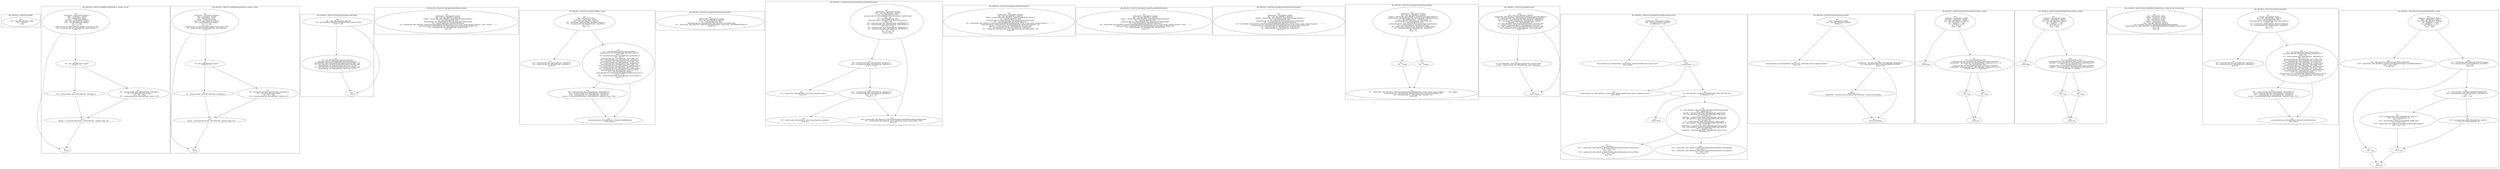 digraph "56.ts" {
subgraph "cluster_@ts_files/56.ts: %dflt.[static]%dflt()" {
  label="@ts_files/56.ts: %dflt.[static]%dflt()";
  Node33270 [label="id:0
      this = this: @ts_files/56.ts: %dflt
      TAG = 'DateUtil'
      return"];
}
subgraph "cluster_@ts_files/56.ts: DateUtil.%AM0$format([format_s], number, string)" {
  label="@ts_files/56.ts: DateUtil.%AM0$format([format_s], number, string)";
  Node57840 [label="id:0
      %closures0 = parameter0: [format_s]
      value = parameter1: number
      key = parameter2: string
      format_s = %closures0.format_s
      this = this: @ts_files/56.ts: DateUtil
      %0 = new @%unk/%unk: RegExp
      %1 = '(' + key
      %2 = %1 + ')'
      instanceinvoke %0.<@%unk/%unk: RegExp.constructor()>(%2)
      %3 = instanceinvoke %0.<@%unk/%unk: .test()>(format_s)
      if %3 != 0"];
  Node57841 [label="id:1
      return"];
  Node57842 [label="id:2
      %4 = key.<@%unk/%unk: .length>
      if %4 === 1"];
  Node57843 [label="id:3
      %5 = instanceinvoke value.<@%unk/%unk: .toString()>()"];
  Node57844 [label="id:4
      %6 = instanceinvoke value.<@%unk/%unk: .toString()>()
      %7 = %6.<@%unk/%unk: .length>
      %8 = '00' + value
      %5 = instanceinvoke %8.<@%unk/%unk: .substr()>(%7)"];
  Node57845 [label="id:5
      format_s = instanceinvoke format_s.<@%unk/%unk: .replace()>(key, %5)"];
  Node57840 -> Node57841;
  Node57840 -> Node57842;
  Node57842 -> Node57843;
  Node57842 -> Node57844;
  Node57843 -> Node57845;
  Node57844 -> Node57845;
  Node57845 -> Node57841;
}
subgraph "cluster_@ts_files/56.ts: DateUtil.%AM1$formats([format], number, string)" {
  label="@ts_files/56.ts: DateUtil.%AM1$formats([format], number, string)";
  Node56900 [label="id:0
      %closures0 = parameter0: [format]
      value = parameter1: number
      key = parameter2: string
      format = %closures0.format
      this = this: @ts_files/56.ts: DateUtil
      %0 = new @%unk/%unk: RegExp
      %1 = '(' + key
      %2 = %1 + ')'
      instanceinvoke %0.<@%unk/%unk: RegExp.constructor()>(%2)
      %3 = instanceinvoke %0.<@%unk/%unk: .test()>(format)
      if %3 != 0"];
  Node56901 [label="id:1
      return"];
  Node56902 [label="id:2
      %4 = key.<@%unk/%unk: .length>
      if %4 === 1"];
  Node56903 [label="id:3
      %5 = instanceinvoke value.<@%unk/%unk: .toString()>()"];
  Node56904 [label="id:4
      %6 = instanceinvoke value.<@%unk/%unk: .toString()>()
      %7 = %6.<@%unk/%unk: .length>
      %8 = '00' + value
      %5 = instanceinvoke %8.<@%unk/%unk: .substr()>(%7)"];
  Node56905 [label="id:5
      format = instanceinvoke format.<@%unk/%unk: .replace()>(key, %5)"];
  Node56900 -> Node56901;
  Node56900 -> Node56902;
  Node56902 -> Node56903;
  Node56902 -> Node56904;
  Node56903 -> Node56905;
  Node56904 -> Node56905;
  Node56905 -> Node56901;
}
subgraph "cluster_@ts_files/56.ts: DateUtil.[static]initLanguageLocalesMap()" {
  label="@ts_files/56.ts: DateUtil.[static]initLanguageLocalesMap()";
  Node54300 [label="id:0
      this = this: @ts_files/56.ts: DateUtil
      %0 = @ts_files/56.ts: DateUtil.[static]LANGUAGE_LOCALES_MAP
      if %0 == null"];
  Node54301 [label="id:1
      %1 = new @%unk/%unk: Map<string,string>
      instanceinvoke %1.<@%unk/%unk: Map.constructor()>()
      @ts_files/56.ts: DateUtil.[static]LANGUAGE_LOCALES_MAP = %1
      %2 = @ts_files/56.ts: DateUtil.[static]LANGUAGE_LOCALES_MAP
      instanceinvoke %2.<@%unk/%unk: .set()>('zh', 'zh-CN')
      %3 = @ts_files/56.ts: DateUtil.[static]LANGUAGE_LOCALES_MAP
      instanceinvoke %3.<@%unk/%unk: .set()>('en', 'en-US')"];
  Node54302 [label="id:2
      return"];
  Node54300 -> Node54301;
  Node54300 -> Node54302;
  Node54301 -> Node54302;
}
subgraph "cluster_@ts_files/56.ts: DateUtil.[static]getLocalizedDate(number)" {
  label="@ts_files/56.ts: DateUtil.[static]getLocalizedDate(number)";
  Node54670 [label="id:0
      milliseconds = parameter0: number
      this = this: @ts_files/56.ts: DateUtil
      locales = staticinvoke <@ts_files/56.ts: DateUtil.[static]getLocales()>()
      %0 = new @%unk/%unk: Date
      instanceinvoke %0.<@%unk/%unk: Date.constructor()>(milliseconds)
      %1 = new @%unk/%unk: Intl.DateTimeFormat
      %2 = staticinvoke <@ts_files/56.ts: DateUtil.[static]buildDateTimeOpt(string, string, string, string, string)>('numeric', 'long', 'numeric', '', '')
      instanceinvoke %1.<@%unk/%unk: Intl.DateTimeFormat.constructor()>(locales, %2)
      %3 = instanceinvoke %1.<@%unk/%unk: .format()>(%0)
      return %3"];
}
subgraph "cluster_@ts_files/56.ts: DateUtil.[static]format(Date, string)" {
  label="@ts_files/56.ts: DateUtil.[static]format(Date, string)";
  Node49670 [label="id:0
      time = parameter0: Date
      format_s = parameter1: string
      this = this: @ts_files/56.ts: DateUtil
      %0 = staticinvoke <@%unk/%unk: .Boolean()>(format_s)
      %1 = instanceinvoke %0.<@%unk/%unk: .valueOf()>()
      %2 = !%1
      if %2 != 0"];
  Node49671 [label="id:1
      %3 = instanceinvoke time.<@%unk/%unk: .valueOf()>()
      %4 = instanceinvoke %3.<@%unk/%unk: .toString()>()
      return %4"];
  Node49672 [label="id:2
      %5 = new @%unk/%unk: Map<string,number>
      instanceinvoke %5.<@%unk/%unk: Map.constructor()>()
      opts = %5
      %6 = instanceinvoke time.<@%unk/%unk: .getMonth()>()
      %7 = %6 + 1
      instanceinvoke opts.<@%unk/%unk: .set()>('MM', %7)
      %8 = instanceinvoke time.<@%unk/%unk: .getDate()>()
      instanceinvoke opts.<@%unk/%unk: .set()>('dd', %8)
      %9 = instanceinvoke time.<@%unk/%unk: .getHours()>()
      instanceinvoke opts.<@%unk/%unk: .set()>('HH', %9)
      %10 = instanceinvoke time.<@%unk/%unk: .getMinutes()>()
      instanceinvoke opts.<@%unk/%unk: .set()>('mm', %10)
      %11 = instanceinvoke time.<@%unk/%unk: .getSeconds()>()
      instanceinvoke opts.<@%unk/%unk: .set()>('ss', %11)
      %12 = new @%unk/%unk: RegExp
      instanceinvoke %12.<@%unk/%unk: RegExp.constructor()>('/(y+)/')
      check = %12
      %13 = instanceinvoke check.<@%unk/%unk: .test()>(format_s)
      if %13 != 0"];
  Node49673 [label="id:3
      %14 = instanceinvoke time.<@%unk/%unk: .getFullYear()>()
      %15 = instanceinvoke %14.<@%unk/%unk: .toString()>()
      %16 = instanceinvoke %15.<@%unk/%unk: .substr()>(0)
      format_s = instanceinvoke format_s.<@%unk/%unk: .replace()>('yyyy', %16)"];
  Node49674 [label="id:4
      instanceinvoke opts.<@%unk/%unk: .forEach()>(%AM0$format)
      return format_s"];
  Node49670 -> Node49671;
  Node49670 -> Node49672;
  Node49672 -> Node49673;
  Node49672 -> Node49674;
  Node49673 -> Node49674;
}
subgraph "cluster_@ts_files/56.ts: DateUtil.[static]getDateTimeFormat(number)" {
  label="@ts_files/56.ts: DateUtil.[static]getDateTimeFormat(number)";
  Node55640 [label="id:0
      milliseconds = parameter0: number
      this = this: @ts_files/56.ts: DateUtil
      %0 = new @%unk/%unk: Date
      instanceinvoke %0.<@%unk/%unk: Date.constructor()>(milliseconds)
      %1 = staticinvoke <@ts_files/56.ts: DateUtil.[static]format(Date, string)>(%0, 'yyyy/MM/dd HH:mm:ss')
      return %1"];
}
subgraph "cluster_@ts_files/56.ts: DateUtil.[static]getGroupDataLocalizedDate(number)" {
  label="@ts_files/56.ts: DateUtil.[static]getGroupDataLocalizedDate(number)";
  Node63700 [label="id:0
      milliseconds = parameter0: number
      this = this: @ts_files/56.ts: DateUtil
      %0 = new @%unk/%unk: Date
      instanceinvoke %0.<@%unk/%unk: Date.constructor()>(milliseconds)
      date = %0
      %1 = new @%unk/%unk: Date
      instanceinvoke %1.<@%unk/%unk: Date.constructor()>()
      today = %1
      %2 = instanceinvoke date.<@%unk/%unk: .getFullYear()>()
      %3 = instanceinvoke today.<@%unk/%unk: .getFullYear()>()
      %4 = %2 === %3
      %5 = instanceinvoke date.<@%unk/%unk: .getMonth()>()
      %6 = instanceinvoke today.<@%unk/%unk: .getMonth()>()
      %7 = %5 === %6
      %8 = %4 && %7
      if %8 != false"];
  Node63701 [label="id:1
      %9 = instanceinvoke date.<@%unk/%unk: .getDate()>()
      %10 = instanceinvoke today.<@%unk/%unk: .getDate()>()
      if %9 === %10"];
  Node63702 [label="id:2
      %11 = staticinvoke <@%unk/%unk: .$r()>('app.string.date_today')
      return %11"];
  Node63703 [label="id:3
      %12 = instanceinvoke today.<@%unk/%unk: .getDate()>()
      %13 = instanceinvoke date.<@%unk/%unk: .getDate()>()
      %14 = %12 - %13
      if %14 === 1"];
  Node63704 [label="id:4
      %15 = staticinvoke <@%unk/%unk: .$r()>('app.string.date_yesterday')
      return %15"];
  Node63705 [label="id:5
      %16 = staticinvoke <@ts_files/56.ts: DateUtil.[static]getLocalizedDate(number)>(milliseconds)
      %17 = staticinvoke <@%unk/%unk: .$r()>('app.string.common_place_holder', %16)
      return %17"];
  Node63700 -> Node63701;
  Node63700 -> Node63705;
  Node63701 -> Node63702;
  Node63701 -> Node63703;
  Node63703 -> Node63704;
  Node63703 -> Node63705;
}
subgraph "cluster_@ts_files/56.ts: DateUtil.[static]getLocalizedYear(number)" {
  label="@ts_files/56.ts: DateUtil.[static]getLocalizedYear(number)";
  Node54860 [label="id:0
      milliseconds = parameter0: number
      this = this: @ts_files/56.ts: DateUtil
      locales = staticinvoke <@ts_files/56.ts: DateUtil.[static]getLocales()>()
      %0 = new @%unk/%unk: Date
      instanceinvoke %0.<@%unk/%unk: Date.constructor()>(milliseconds)
      %1 = new @%unk/%unk: Intl.DateTimeFormat
      %2 = staticinvoke <@ts_files/56.ts: DateUtil.[static]buildDateTimeOpt(string, string, string, string, string)>('numeric', '', '', '', '')
      instanceinvoke %1.<@%unk/%unk: Intl.DateTimeFormat.constructor()>(locales, %2)
      yearText = instanceinvoke %1.<@%unk/%unk: .format()>(%0)
      %3 = instanceinvoke yearText.<@%unk/%unk: .toString()>()
      %4 = staticinvoke <@%unk/%unk: .$r()>('app.string.common_place_holder', %3)
      return %4"];
}
subgraph "cluster_@ts_files/56.ts: DateUtil.[static]getLocalizedYearAndMonth(number)" {
  label="@ts_files/56.ts: DateUtil.[static]getLocalizedYearAndMonth(number)";
  Node62790 [label="id:0
      milliseconds = parameter0: number
      this = this: @ts_files/56.ts: DateUtil
      locales = staticinvoke <@ts_files/56.ts: DateUtil.[static]getLocales()>()
      %0 = new @%unk/%unk: Date
      instanceinvoke %0.<@%unk/%unk: Date.constructor()>(milliseconds)
      %1 = new @%unk/%unk: Intl.DateTimeFormat
      %2 = staticinvoke <@ts_files/56.ts: DateUtil.[static]buildDateTimeOpt(string, string, string, string, string)>('numeric', 'long', '', '', '')
      instanceinvoke %1.<@%unk/%unk: Intl.DateTimeFormat.constructor()>(locales, %2)
      %3 = instanceinvoke %1.<@%unk/%unk: .format()>(%0)
      return %3"];
}
subgraph "cluster_@ts_files/56.ts: DateUtil.[static]getLocalizedYearString(number)" {
  label="@ts_files/56.ts: DateUtil.[static]getLocalizedYearString(number)";
  Node61170 [label="id:0
      milliseconds = parameter0: number
      this = this: @ts_files/56.ts: DateUtil
      locales = staticinvoke <@ts_files/56.ts: DateUtil.[static]getLocales()>()
      %0 = new @%unk/%unk: Date
      instanceinvoke %0.<@%unk/%unk: Date.constructor()>(milliseconds)
      %1 = new @%unk/%unk: Intl.DateTimeFormat
      %2 = staticinvoke <@ts_files/56.ts: DateUtil.[static]buildDateTimeOpt(string, string, string, string, string)>('numeric', '', '', '', '')
      instanceinvoke %1.<@%unk/%unk: Intl.DateTimeFormat.constructor()>(locales, %2)
      %3 = instanceinvoke %1.<@%unk/%unk: .format()>(%0)
      %4 = instanceinvoke %3.<@%unk/%unk: .toString()>()
      return %4"];
}
subgraph "cluster_@ts_files/56.ts: DateUtil.[static]getLocalizedTime(number)" {
  label="@ts_files/56.ts: DateUtil.[static]getLocalizedTime(number)";
  Node54840 [label="id:0
      milliseconds = parameter0: number
      this = this: @ts_files/56.ts: DateUtil
      locales = staticinvoke <@ts_files/56.ts: DateUtil.[static]getLocales()>()
      is24HourClock = instanceinvoke i18n.<@%unk/%unk: .is24HourClock()>()
      %0 = 'get is24HourClock ' + is24HourClock
      instanceinvoke Log.<@%unk/%unk: .info()>(TAG, %0)
      %1 = new @%unk/%unk: Date
      instanceinvoke %1.<@%unk/%unk: Date.constructor()>(milliseconds)
      %2 = new @%unk/%unk: Intl.DateTimeFormat
      %3 = staticinvoke <@%unk/%unk: .Boolean()>(is24HourClock)
      %4 = instanceinvoke %3.<@%unk/%unk: .valueOf()>()
      %5 = !%4
      if %5 != 0"];
  Node54841 [label="id:1
      %6 = '2-digit'"];
  Node54842 [label="id:2
      %6 = 'numeric'"];
  Node54843 [label="id:3
      %7 = staticinvoke <@ts_files/56.ts: DateUtil.[static]buildDateTimeOpt(string, string, string, string, string)>('', '', '', %6, '2-digit')
      instanceinvoke %2.<@%unk/%unk: Intl.DateTimeFormat.constructor()>(locales, %7)
      %8 = instanceinvoke %2.<@%unk/%unk: .format()>(%1)
      return %8"];
  Node54840 -> Node54841;
  Node54840 -> Node54842;
  Node54841 -> Node54843;
  Node54842 -> Node54843;
}
subgraph "cluster_@ts_files/56.ts: DateUtil.[static]getLocales()" {
  label="@ts_files/56.ts: DateUtil.[static]getLocales()";
  Node42240 [label="id:0
      this = this: @ts_files/56.ts: DateUtil
      staticinvoke <@ts_files/56.ts: DateUtil.[static]initLanguageLocalesMap()>()
      %0 = instanceinvoke i18n.<@%unk/%unk: .getSystemLanguage()>()
      systemLocale = instanceinvoke %0.<@%unk/%unk: .toString()>()
      %1 = instanceinvoke systemLocale.<@%unk/%unk: .split()>('-')
      language = %1.<@%unk/%unk: .0>
      %2 = @ts_files/56.ts: DateUtil.[static]LANGUAGE_LOCALES_MAP
      locales = instanceinvoke %2.<@%unk/%unk: .get()>('en')
      %3 = @ts_files/56.ts: DateUtil.[static]LANGUAGE_LOCALES_MAP
      %4 = instanceinvoke %3.<@%unk/%unk: .has()>(language)
      if %4 != 0"];
  Node42241 [label="id:1
      %5 = @ts_files/56.ts: DateUtil.[static]LANGUAGE_LOCALES_MAP
      locales = instanceinvoke %5.<@%unk/%unk: .get()>(language)"];
  Node42242 [label="id:2
      return locales"];
  Node42240 -> Node42241;
  Node42240 -> Node42242;
  Node42241 -> Node42242;
}
subgraph "cluster_@ts_files/56.ts: DateUtil.[static]getFormattedDuration(number)" {
  label="@ts_files/56.ts: DateUtil.[static]getFormattedDuration(number)";
  Node59380 [label="id:0
      milliSecond = parameter0: number
      this = this: @ts_files/56.ts: DateUtil
      if milliSecond == null"];
  Node59381 [label="id:1
      instanceinvoke Log.<@%unk/%unk: .warn()>(TAG, 'getFormattedDuration, input is null!')
      return '00:00'"];
  Node59382 [label="id:2
      if milliSecond <= 0"];
  Node59383 [label="id:3
      instanceinvoke Log.<@%unk/%unk: .warn()>(TAG, 'getFormattedDuration, input is negative number!')
      return '00:00'"];
  Node59384 [label="id:4
      %0 = @ts_files/56.ts: DateUtil.[static]MILLISECONDS_PER_SECOND
      if milliSecond < %0"];
  Node59385 [label="id:5
      return '00:01'"];
  Node59386 [label="id:6
      %1 = @ts_files/56.ts: DateUtil.[static]MILLISECONDS_PER_SECOND
      %2 = milliSecond / %1
      seconds = instanceinvoke Math.<@%unk/%unk: .floor()>(%2)
      %3 = @ts_files/56.ts: DateUtil.[static]SECONDS_PER_HOUR
      %4 = seconds / %3
      hourTime = instanceinvoke Math.<@%unk/%unk: .floor()>(%4)
      %5 = @ts_files/56.ts: DateUtil.[static]SECONDS_PER_MINUTE
      %6 = seconds / %5
      %7 = instanceinvoke Math.<@%unk/%unk: .floor()>(%6)
      %8 = @ts_files/56.ts: DateUtil.[static]SECONDS_PER_MINUTE
      %9 = %7 % %8
      minuteTime = instanceinvoke Math.<@%unk/%unk: .floor()>(%9)
      %10 = @ts_files/56.ts: DateUtil.[static]SECONDS_PER_MINUTE
      %11 = seconds % %10
      secondTime = instanceinvoke Math.<@%unk/%unk: .floor()>(%11)
      if hourTime > 0"];
  Node59387 [label="id:7
      %12 = hourTime + ':'
      %13 = staticinvoke <@ts_files/56.ts: DateUtil.[static]checkTime(number)>(minuteTime)
      %14 = %12 + %13
      %15 = %14 + ':'
      %16 = staticinvoke <@ts_files/56.ts: DateUtil.[static]checkTime(number)>(secondTime)
      %17 = %15 + %16
      return %17"];
  Node59388 [label="id:8
      %18 = staticinvoke <@ts_files/56.ts: DateUtil.[static]checkTime(number)>(minuteTime)
      %19 = %18 + ':'
      %20 = staticinvoke <@ts_files/56.ts: DateUtil.[static]checkTime(number)>(secondTime)
      %21 = %19 + %20
      return %21"];
  Node59380 -> Node59381;
  Node59380 -> Node59382;
  Node59382 -> Node59383;
  Node59382 -> Node59384;
  Node59384 -> Node59385;
  Node59384 -> Node59386;
  Node59386 -> Node59387;
  Node59386 -> Node59388;
}
subgraph "cluster_@ts_files/56.ts: DateUtil.[static]checkTime(number)" {
  label="@ts_files/56.ts: DateUtil.[static]checkTime(number)";
  Node47550 [label="id:0
      time = parameter0: number
      this = this: @ts_files/56.ts: DateUtil
      if time < 0"];
  Node47551 [label="id:1
      instanceinvoke Log.<@%unk/%unk: .warn()>(TAG, 'checkTime, input is negative number!')
      return '00'"];
  Node47552 [label="id:2
      formatTime = instanceinvoke time.<@%unk/%unk: .toString()>()
      %0 = @ts_files/56.ts: DateUtil.[static]FORMAT_DECIMAL
      if time < %0"];
  Node47553 [label="id:3
      zeroString = '0'
      formatTime = instanceinvoke zeroString.<@%unk/%unk: .concat()>(formatTime)"];
  Node47554 [label="id:4
      return formatTime"];
  Node47550 -> Node47551;
  Node47550 -> Node47552;
  Node47552 -> Node47553;
  Node47552 -> Node47554;
  Node47553 -> Node47554;
}
subgraph "cluster_@ts_files/56.ts: DateUtil.[static]isTheSameDay(number, number)" {
  label="@ts_files/56.ts: DateUtil.[static]isTheSameDay(number, number)";
  Node57560 [label="id:0
      startTime = parameter0: number
      endTime = parameter1: number
      this = this: @ts_files/56.ts: DateUtil
      %0 = startTime == null
      %1 = endTime == null
      %2 = %0 || %1
      if %2 != false"];
  Node57561 [label="id:1
      return false"];
  Node57562 [label="id:2
      %3 = new @%unk/%unk: Date
      instanceinvoke %3.<@%unk/%unk: Date.constructor()>(startTime)
      startTimeMs = instanceinvoke %3.<@%unk/%unk: .setHours()>(0, 0, 0, 0)
      %4 = new @%unk/%unk: Date
      instanceinvoke %4.<@%unk/%unk: Date.constructor()>(endTime)
      endTimeMs = instanceinvoke %4.<@%unk/%unk: .setHours()>(0, 0, 0, 0)
      if startTimeMs === endTimeMs"];
  Node57563 [label="id:3
      %5 = true"];
  Node57564 [label="id:4
      %5 = false"];
  Node57565 [label="id:5
      return %5"];
  Node57560 -> Node57561;
  Node57560 -> Node57562;
  Node57562 -> Node57563;
  Node57562 -> Node57564;
  Node57563 -> Node57565;
  Node57564 -> Node57565;
}
subgraph "cluster_@ts_files/56.ts: DateUtil.[static]isTheSameYear(number, number)" {
  label="@ts_files/56.ts: DateUtil.[static]isTheSameYear(number, number)";
  Node58710 [label="id:0
      startTime = parameter0: number
      endTime = parameter1: number
      this = this: @ts_files/56.ts: DateUtil
      %0 = startTime == null
      %1 = endTime == null
      %2 = %0 || %1
      if %2 != false"];
  Node58711 [label="id:1
      return false"];
  Node58712 [label="id:2
      %3 = new @%unk/%unk: Date
      instanceinvoke %3.<@%unk/%unk: Date.constructor()>(startTime)
      startYear = instanceinvoke %3.<@%unk/%unk: .getFullYear()>()
      %4 = new @%unk/%unk: Date
      instanceinvoke %4.<@%unk/%unk: Date.constructor()>(endTime)
      endYear = instanceinvoke %4.<@%unk/%unk: .getFullYear()>()
      if startYear === endYear"];
  Node58713 [label="id:3
      %5 = true"];
  Node58714 [label="id:4
      %5 = false"];
  Node58715 [label="id:5
      return %5"];
  Node58710 -> Node58711;
  Node58710 -> Node58712;
  Node58712 -> Node58713;
  Node58712 -> Node58714;
  Node58713 -> Node58715;
  Node58714 -> Node58715;
}
subgraph "cluster_@ts_files/56.ts: DateUtil.[static]buildDateTimeOpt(string, string, string, string, string)" {
  label="@ts_files/56.ts: DateUtil.[static]buildDateTimeOpt(string, string, string, string, string)";
  Node84320 [label="id:0
      year = parameter0: string
      month = parameter1: string
      day = parameter2: string
      hour = parameter3: string
      minute = parameter4: string
      this = this: @ts_files/56.ts: DateUtil
      %0 = new @ts_files/56.ts: %AC$DateUtil$buildDateTimeOpt$0
      instanceinvoke %0.<@ts_files/56.ts: %AC$DateUtil$buildDateTimeOpt$0.constructor()>()
      obj = %0
      return obj"];
}
subgraph "cluster_@ts_files/56.ts: DateUtil.[static]formats(string)" {
  label="@ts_files/56.ts: DateUtil.[static]formats(string)";
  Node46240 [label="id:0
      format = parameter0: string
      this = this: @ts_files/56.ts: DateUtil
      %0 = new @%unk/%unk: Date
      instanceinvoke %0.<@%unk/%unk: Date.constructor()>()
      time = %0
      %1 = staticinvoke <@%unk/%unk: .Boolean()>(format)
      %2 = instanceinvoke %1.<@%unk/%unk: .valueOf()>()
      %3 = !%2
      if %3 != 0"];
  Node46241 [label="id:1
      %4 = instanceinvoke time.<@%unk/%unk: .valueOf()>()
      %5 = instanceinvoke %4.<@%unk/%unk: .toString()>()
      return %5"];
  Node46242 [label="id:2
      %6 = new @%unk/%unk: Map<string,number>
      instanceinvoke %6.<@%unk/%unk: Map.constructor()>()
      opts = %6
      %7 = instanceinvoke time.<@%unk/%unk: .getMonth()>()
      %8 = %7 + 1
      instanceinvoke opts.<@%unk/%unk: .set()>('MM', %8)
      %9 = instanceinvoke time.<@%unk/%unk: .getDate()>()
      instanceinvoke opts.<@%unk/%unk: .set()>('dd', %9)
      %10 = instanceinvoke time.<@%unk/%unk: .getHours()>()
      instanceinvoke opts.<@%unk/%unk: .set()>('HH', %10)
      %11 = instanceinvoke time.<@%unk/%unk: .getMinutes()>()
      instanceinvoke opts.<@%unk/%unk: .set()>('mm', %11)
      %12 = instanceinvoke time.<@%unk/%unk: .getSeconds()>()
      instanceinvoke opts.<@%unk/%unk: .set()>('ss', %12)
      %13 = new @%unk/%unk: RegExp
      instanceinvoke %13.<@%unk/%unk: RegExp.constructor()>('/(y+)/')
      %14 = instanceinvoke %13.<@%unk/%unk: .test()>(format)
      if %14 != 0"];
  Node46243 [label="id:3
      %15 = instanceinvoke time.<@%unk/%unk: .getFullYear()>()
      %16 = instanceinvoke %15.<@%unk/%unk: .toString()>()
      %17 = instanceinvoke %16.<@%unk/%unk: .substr()>(0)
      format = instanceinvoke format.<@%unk/%unk: .replace()>('yyyy', %17)"];
  Node46244 [label="id:4
      instanceinvoke opts.<@%unk/%unk: .forEach()>(%AM1$formats)
      return format"];
  Node46240 -> Node46241;
  Node46240 -> Node46242;
  Node46242 -> Node46243;
  Node46242 -> Node46244;
  Node46243 -> Node46244;
}
subgraph "cluster_@ts_files/56.ts: DateUtil.[static]nameByDate(Boolean, string)" {
  label="@ts_files/56.ts: DateUtil.[static]nameByDate(Boolean, string)";
  Node56260 [label="id:0
      isReplace = parameter0: Boolean
      name = parameter1: string
      this = this: @ts_files/56.ts: DateUtil
      %0 = isReplace != null
      %1 = isReplace === true
      %2 = %0 && %1
      if %2 != false"];
  Node56261 [label="id:1
      %18 = @ts_files/56.ts: DateUtil.[static]NEW_NAME_IMG
      %19 = staticinvoke <@ts_files/56.ts: DateUtil.[static]formats(string)>('yyyyMMdd_HHmmss')
      %20 = %18 + %19
      return %20"];
  Node56262 [label="id:2
      %3 = staticinvoke <@%unk/%unk: .Boolean()>(name)
      %4 = instanceinvoke %3.<@%unk/%unk: .valueOf()>()
      %5 = !%4
      if %5 != 0"];
  Node56263 [label="id:3
      %6 = null"];
  Node56264 [label="id:4
      %7 = @ts_files/56.ts: DateUtil.[static]NEW_NAME_EDIT
      %8 = instanceinvoke name.<@%unk/%unk: .indexOf()>(%7)
      %9 = -1
      if %8 === %9"];
  Node56265 [label="id:5
      %10 = instanceinvoke name.<@%unk/%unk: .split()>('.')
      %11 = %10.<@%unk/%unk: .0>
      %12 = %11 + '_'
      %13 = @ts_files/56.ts: DateUtil.[static]NEW_NAME_EDIT
      %14 = %12 + %13
      %15 = staticinvoke <@ts_files/56.ts: DateUtil.[static]formats(string)>()
      %16 = %14 + %15"];
  Node56266 [label="id:6
      %17 = instanceinvoke name.<@%unk/%unk: .split()>('.')
      %16 = %17.<@%unk/%unk: .0>"];
  Node56267 [label="id:7
      %6 = %16"];
  Node56268 [label="id:8
      return %6"];
  Node56260 -> Node56261;
  Node56260 -> Node56262;
  Node56262 -> Node56263;
  Node56262 -> Node56264;
  Node56263 -> Node56268;
  Node56264 -> Node56265;
  Node56264 -> Node56266;
  Node56265 -> Node56267;
  Node56266 -> Node56267;
  Node56267 -> Node56268;
}
}
